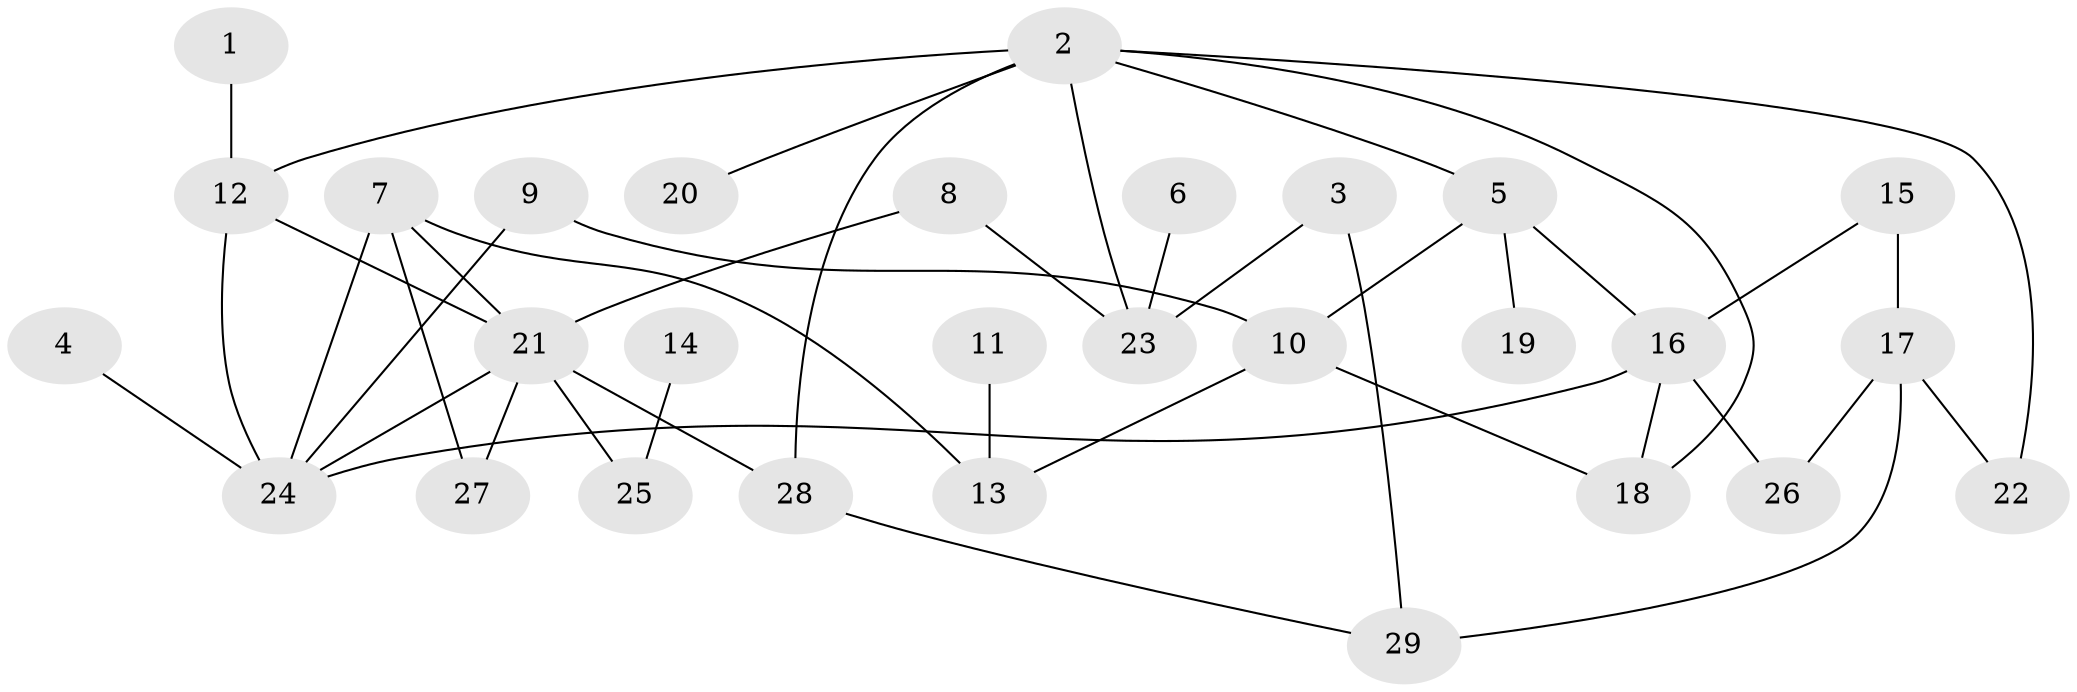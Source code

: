 // original degree distribution, {5: 0.06896551724137931, 1: 0.3103448275862069, 3: 0.3103448275862069, 6: 0.017241379310344827, 4: 0.10344827586206896, 2: 0.1896551724137931}
// Generated by graph-tools (version 1.1) at 2025/25/03/09/25 03:25:26]
// undirected, 29 vertices, 42 edges
graph export_dot {
graph [start="1"]
  node [color=gray90,style=filled];
  1;
  2;
  3;
  4;
  5;
  6;
  7;
  8;
  9;
  10;
  11;
  12;
  13;
  14;
  15;
  16;
  17;
  18;
  19;
  20;
  21;
  22;
  23;
  24;
  25;
  26;
  27;
  28;
  29;
  1 -- 12 [weight=1.0];
  2 -- 5 [weight=1.0];
  2 -- 12 [weight=1.0];
  2 -- 18 [weight=1.0];
  2 -- 20 [weight=1.0];
  2 -- 22 [weight=1.0];
  2 -- 23 [weight=1.0];
  2 -- 28 [weight=1.0];
  3 -- 23 [weight=1.0];
  3 -- 29 [weight=1.0];
  4 -- 24 [weight=1.0];
  5 -- 10 [weight=1.0];
  5 -- 16 [weight=1.0];
  5 -- 19 [weight=1.0];
  6 -- 23 [weight=1.0];
  7 -- 13 [weight=1.0];
  7 -- 21 [weight=1.0];
  7 -- 24 [weight=1.0];
  7 -- 27 [weight=1.0];
  8 -- 21 [weight=1.0];
  8 -- 23 [weight=1.0];
  9 -- 10 [weight=1.0];
  9 -- 24 [weight=1.0];
  10 -- 13 [weight=1.0];
  10 -- 18 [weight=1.0];
  11 -- 13 [weight=1.0];
  12 -- 21 [weight=1.0];
  12 -- 24 [weight=1.0];
  14 -- 25 [weight=1.0];
  15 -- 16 [weight=1.0];
  15 -- 17 [weight=1.0];
  16 -- 18 [weight=1.0];
  16 -- 24 [weight=1.0];
  16 -- 26 [weight=1.0];
  17 -- 22 [weight=1.0];
  17 -- 26 [weight=1.0];
  17 -- 29 [weight=1.0];
  21 -- 24 [weight=1.0];
  21 -- 25 [weight=1.0];
  21 -- 27 [weight=1.0];
  21 -- 28 [weight=1.0];
  28 -- 29 [weight=1.0];
}
